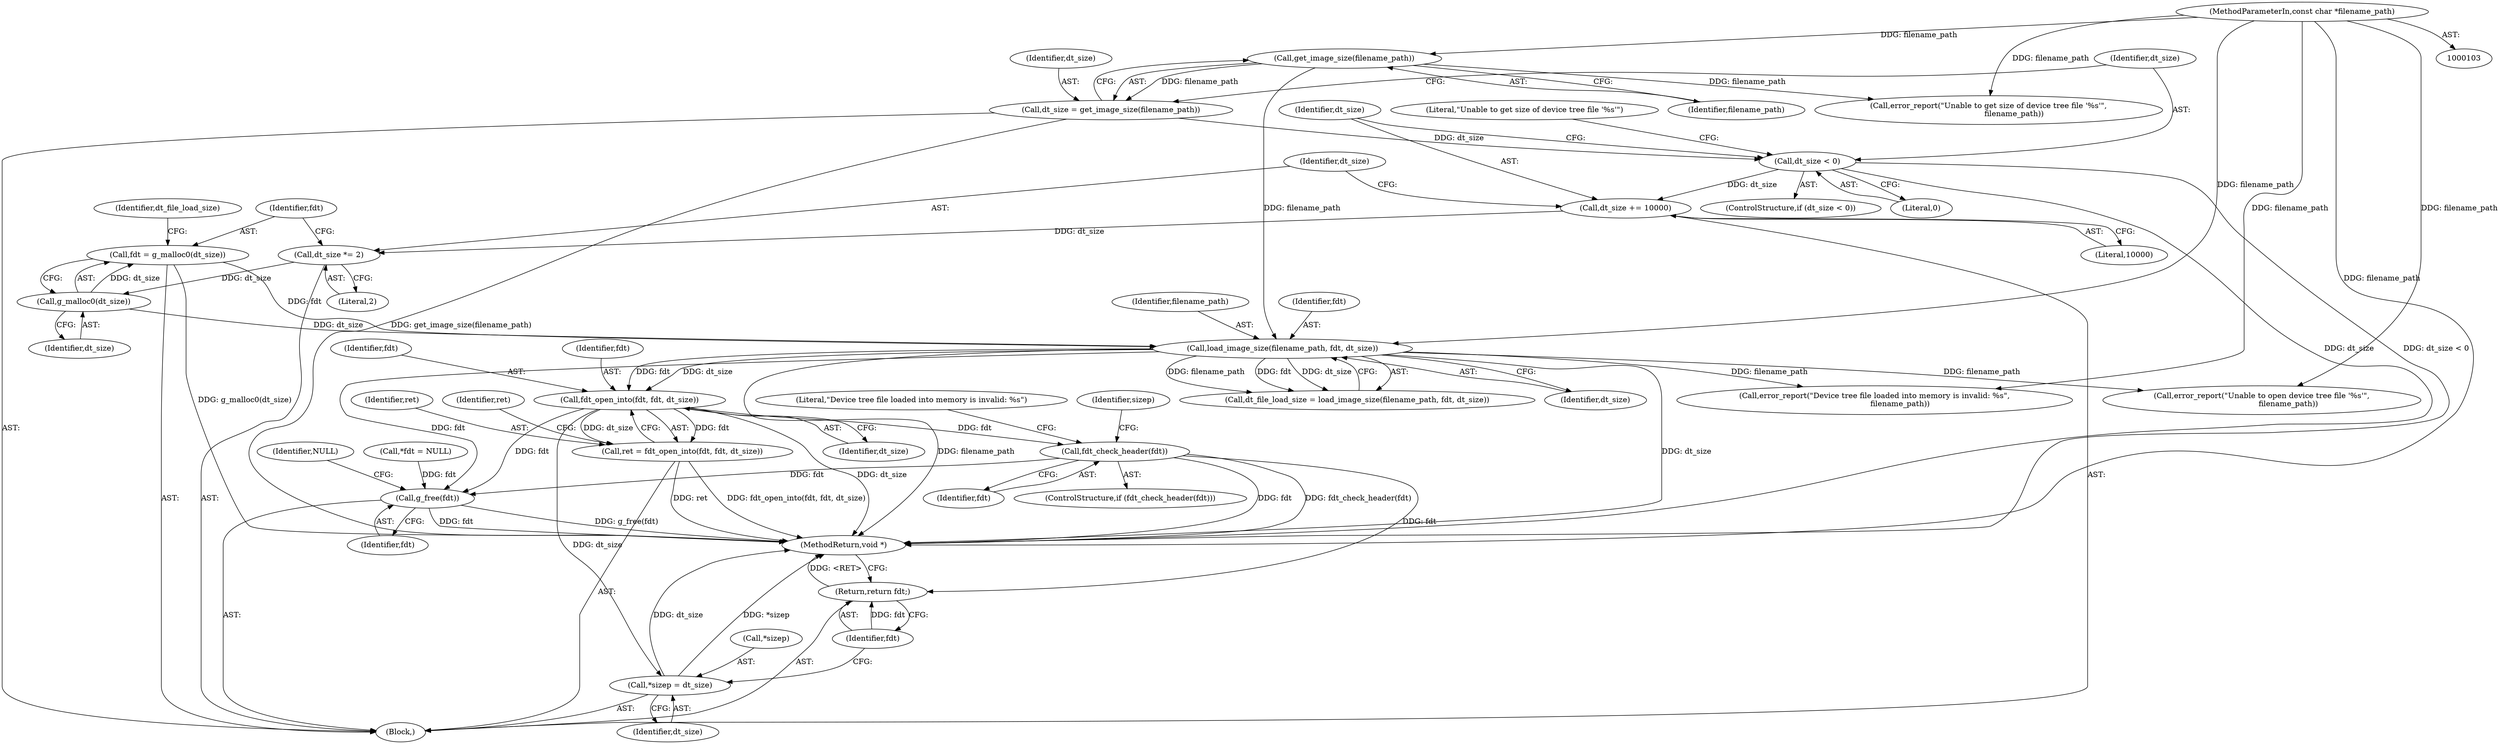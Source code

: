 digraph "0_qemu_da885fe1ee8b4589047484bd7fa05a4905b52b17@API" {
"1000158" [label="(Call,fdt_open_into(fdt, fdt, dt_size))"];
"1000143" [label="(Call,load_image_size(filename_path, fdt, dt_size))"];
"1000120" [label="(Call,get_image_size(filename_path))"];
"1000104" [label="(MethodParameterIn,const char *filename_path)"];
"1000137" [label="(Call,fdt = g_malloc0(dt_size))"];
"1000139" [label="(Call,g_malloc0(dt_size))"];
"1000134" [label="(Call,dt_size *= 2)"];
"1000131" [label="(Call,dt_size += 10000)"];
"1000123" [label="(Call,dt_size < 0)"];
"1000118" [label="(Call,dt_size = get_image_size(filename_path))"];
"1000156" [label="(Call,ret = fdt_open_into(fdt, fdt, dt_size))"];
"1000169" [label="(Call,fdt_check_header(fdt))"];
"1000180" [label="(Return,return fdt;)"];
"1000183" [label="(Call,g_free(fdt))"];
"1000176" [label="(Call,*sizep = dt_size)"];
"1000157" [label="(Identifier,ret)"];
"1000141" [label="(Call,dt_file_load_size = load_image_size(filename_path, fdt, dt_size))"];
"1000180" [label="(Return,return fdt;)"];
"1000142" [label="(Identifier,dt_file_load_size)"];
"1000138" [label="(Identifier,fdt)"];
"1000119" [label="(Identifier,dt_size)"];
"1000140" [label="(Identifier,dt_size)"];
"1000183" [label="(Call,g_free(fdt))"];
"1000156" [label="(Call,ret = fdt_open_into(fdt, fdt, dt_size))"];
"1000168" [label="(ControlStructure,if (fdt_check_header(fdt)))"];
"1000123" [label="(Call,dt_size < 0)"];
"1000163" [label="(Identifier,ret)"];
"1000118" [label="(Call,dt_size = get_image_size(filename_path))"];
"1000173" [label="(Literal,\"Device tree file loaded into memory is invalid: %s\")"];
"1000136" [label="(Literal,2)"];
"1000186" [label="(Identifier,NULL)"];
"1000170" [label="(Identifier,fdt)"];
"1000161" [label="(Identifier,dt_size)"];
"1000135" [label="(Identifier,dt_size)"];
"1000176" [label="(Call,*sizep = dt_size)"];
"1000177" [label="(Call,*sizep)"];
"1000124" [label="(Identifier,dt_size)"];
"1000160" [label="(Identifier,fdt)"];
"1000169" [label="(Call,fdt_check_header(fdt))"];
"1000111" [label="(Call,*fdt = NULL)"];
"1000106" [label="(Block,)"];
"1000131" [label="(Call,dt_size += 10000)"];
"1000133" [label="(Literal,10000)"];
"1000134" [label="(Call,dt_size *= 2)"];
"1000145" [label="(Identifier,fdt)"];
"1000184" [label="(Identifier,fdt)"];
"1000104" [label="(MethodParameterIn,const char *filename_path)"];
"1000122" [label="(ControlStructure,if (dt_size < 0))"];
"1000187" [label="(MethodReturn,void *)"];
"1000152" [label="(Call,error_report(\"Unable to open device tree file '%s'\",\n                      filename_path))"];
"1000128" [label="(Literal,\"Unable to get size of device tree file '%s'\")"];
"1000178" [label="(Identifier,sizep)"];
"1000132" [label="(Identifier,dt_size)"];
"1000158" [label="(Call,fdt_open_into(fdt, fdt, dt_size))"];
"1000125" [label="(Literal,0)"];
"1000139" [label="(Call,g_malloc0(dt_size))"];
"1000120" [label="(Call,get_image_size(filename_path))"];
"1000137" [label="(Call,fdt = g_malloc0(dt_size))"];
"1000127" [label="(Call,error_report(\"Unable to get size of device tree file '%s'\",\n                     filename_path))"];
"1000146" [label="(Identifier,dt_size)"];
"1000159" [label="(Identifier,fdt)"];
"1000143" [label="(Call,load_image_size(filename_path, fdt, dt_size))"];
"1000181" [label="(Identifier,fdt)"];
"1000121" [label="(Identifier,filename_path)"];
"1000179" [label="(Identifier,dt_size)"];
"1000172" [label="(Call,error_report(\"Device tree file loaded into memory is invalid: %s\",\n                     filename_path))"];
"1000144" [label="(Identifier,filename_path)"];
"1000158" -> "1000156"  [label="AST: "];
"1000158" -> "1000161"  [label="CFG: "];
"1000159" -> "1000158"  [label="AST: "];
"1000160" -> "1000158"  [label="AST: "];
"1000161" -> "1000158"  [label="AST: "];
"1000156" -> "1000158"  [label="CFG: "];
"1000158" -> "1000187"  [label="DDG: dt_size"];
"1000158" -> "1000156"  [label="DDG: fdt"];
"1000158" -> "1000156"  [label="DDG: dt_size"];
"1000143" -> "1000158"  [label="DDG: fdt"];
"1000143" -> "1000158"  [label="DDG: dt_size"];
"1000158" -> "1000169"  [label="DDG: fdt"];
"1000158" -> "1000176"  [label="DDG: dt_size"];
"1000158" -> "1000183"  [label="DDG: fdt"];
"1000143" -> "1000141"  [label="AST: "];
"1000143" -> "1000146"  [label="CFG: "];
"1000144" -> "1000143"  [label="AST: "];
"1000145" -> "1000143"  [label="AST: "];
"1000146" -> "1000143"  [label="AST: "];
"1000141" -> "1000143"  [label="CFG: "];
"1000143" -> "1000187"  [label="DDG: dt_size"];
"1000143" -> "1000187"  [label="DDG: filename_path"];
"1000143" -> "1000141"  [label="DDG: filename_path"];
"1000143" -> "1000141"  [label="DDG: fdt"];
"1000143" -> "1000141"  [label="DDG: dt_size"];
"1000120" -> "1000143"  [label="DDG: filename_path"];
"1000104" -> "1000143"  [label="DDG: filename_path"];
"1000137" -> "1000143"  [label="DDG: fdt"];
"1000139" -> "1000143"  [label="DDG: dt_size"];
"1000143" -> "1000152"  [label="DDG: filename_path"];
"1000143" -> "1000172"  [label="DDG: filename_path"];
"1000143" -> "1000183"  [label="DDG: fdt"];
"1000120" -> "1000118"  [label="AST: "];
"1000120" -> "1000121"  [label="CFG: "];
"1000121" -> "1000120"  [label="AST: "];
"1000118" -> "1000120"  [label="CFG: "];
"1000120" -> "1000118"  [label="DDG: filename_path"];
"1000104" -> "1000120"  [label="DDG: filename_path"];
"1000120" -> "1000127"  [label="DDG: filename_path"];
"1000104" -> "1000103"  [label="AST: "];
"1000104" -> "1000187"  [label="DDG: filename_path"];
"1000104" -> "1000127"  [label="DDG: filename_path"];
"1000104" -> "1000152"  [label="DDG: filename_path"];
"1000104" -> "1000172"  [label="DDG: filename_path"];
"1000137" -> "1000106"  [label="AST: "];
"1000137" -> "1000139"  [label="CFG: "];
"1000138" -> "1000137"  [label="AST: "];
"1000139" -> "1000137"  [label="AST: "];
"1000142" -> "1000137"  [label="CFG: "];
"1000137" -> "1000187"  [label="DDG: g_malloc0(dt_size)"];
"1000139" -> "1000137"  [label="DDG: dt_size"];
"1000139" -> "1000140"  [label="CFG: "];
"1000140" -> "1000139"  [label="AST: "];
"1000134" -> "1000139"  [label="DDG: dt_size"];
"1000134" -> "1000106"  [label="AST: "];
"1000134" -> "1000136"  [label="CFG: "];
"1000135" -> "1000134"  [label="AST: "];
"1000136" -> "1000134"  [label="AST: "];
"1000138" -> "1000134"  [label="CFG: "];
"1000131" -> "1000134"  [label="DDG: dt_size"];
"1000131" -> "1000106"  [label="AST: "];
"1000131" -> "1000133"  [label="CFG: "];
"1000132" -> "1000131"  [label="AST: "];
"1000133" -> "1000131"  [label="AST: "];
"1000135" -> "1000131"  [label="CFG: "];
"1000123" -> "1000131"  [label="DDG: dt_size"];
"1000123" -> "1000122"  [label="AST: "];
"1000123" -> "1000125"  [label="CFG: "];
"1000124" -> "1000123"  [label="AST: "];
"1000125" -> "1000123"  [label="AST: "];
"1000128" -> "1000123"  [label="CFG: "];
"1000132" -> "1000123"  [label="CFG: "];
"1000123" -> "1000187"  [label="DDG: dt_size < 0"];
"1000123" -> "1000187"  [label="DDG: dt_size"];
"1000118" -> "1000123"  [label="DDG: dt_size"];
"1000118" -> "1000106"  [label="AST: "];
"1000119" -> "1000118"  [label="AST: "];
"1000124" -> "1000118"  [label="CFG: "];
"1000118" -> "1000187"  [label="DDG: get_image_size(filename_path)"];
"1000156" -> "1000106"  [label="AST: "];
"1000157" -> "1000156"  [label="AST: "];
"1000163" -> "1000156"  [label="CFG: "];
"1000156" -> "1000187"  [label="DDG: ret"];
"1000156" -> "1000187"  [label="DDG: fdt_open_into(fdt, fdt, dt_size)"];
"1000169" -> "1000168"  [label="AST: "];
"1000169" -> "1000170"  [label="CFG: "];
"1000170" -> "1000169"  [label="AST: "];
"1000173" -> "1000169"  [label="CFG: "];
"1000178" -> "1000169"  [label="CFG: "];
"1000169" -> "1000187"  [label="DDG: fdt_check_header(fdt)"];
"1000169" -> "1000187"  [label="DDG: fdt"];
"1000169" -> "1000180"  [label="DDG: fdt"];
"1000169" -> "1000183"  [label="DDG: fdt"];
"1000180" -> "1000106"  [label="AST: "];
"1000180" -> "1000181"  [label="CFG: "];
"1000181" -> "1000180"  [label="AST: "];
"1000187" -> "1000180"  [label="CFG: "];
"1000180" -> "1000187"  [label="DDG: <RET>"];
"1000181" -> "1000180"  [label="DDG: fdt"];
"1000183" -> "1000106"  [label="AST: "];
"1000183" -> "1000184"  [label="CFG: "];
"1000184" -> "1000183"  [label="AST: "];
"1000186" -> "1000183"  [label="CFG: "];
"1000183" -> "1000187"  [label="DDG: fdt"];
"1000183" -> "1000187"  [label="DDG: g_free(fdt)"];
"1000111" -> "1000183"  [label="DDG: fdt"];
"1000176" -> "1000106"  [label="AST: "];
"1000176" -> "1000179"  [label="CFG: "];
"1000177" -> "1000176"  [label="AST: "];
"1000179" -> "1000176"  [label="AST: "];
"1000181" -> "1000176"  [label="CFG: "];
"1000176" -> "1000187"  [label="DDG: dt_size"];
"1000176" -> "1000187"  [label="DDG: *sizep"];
}
